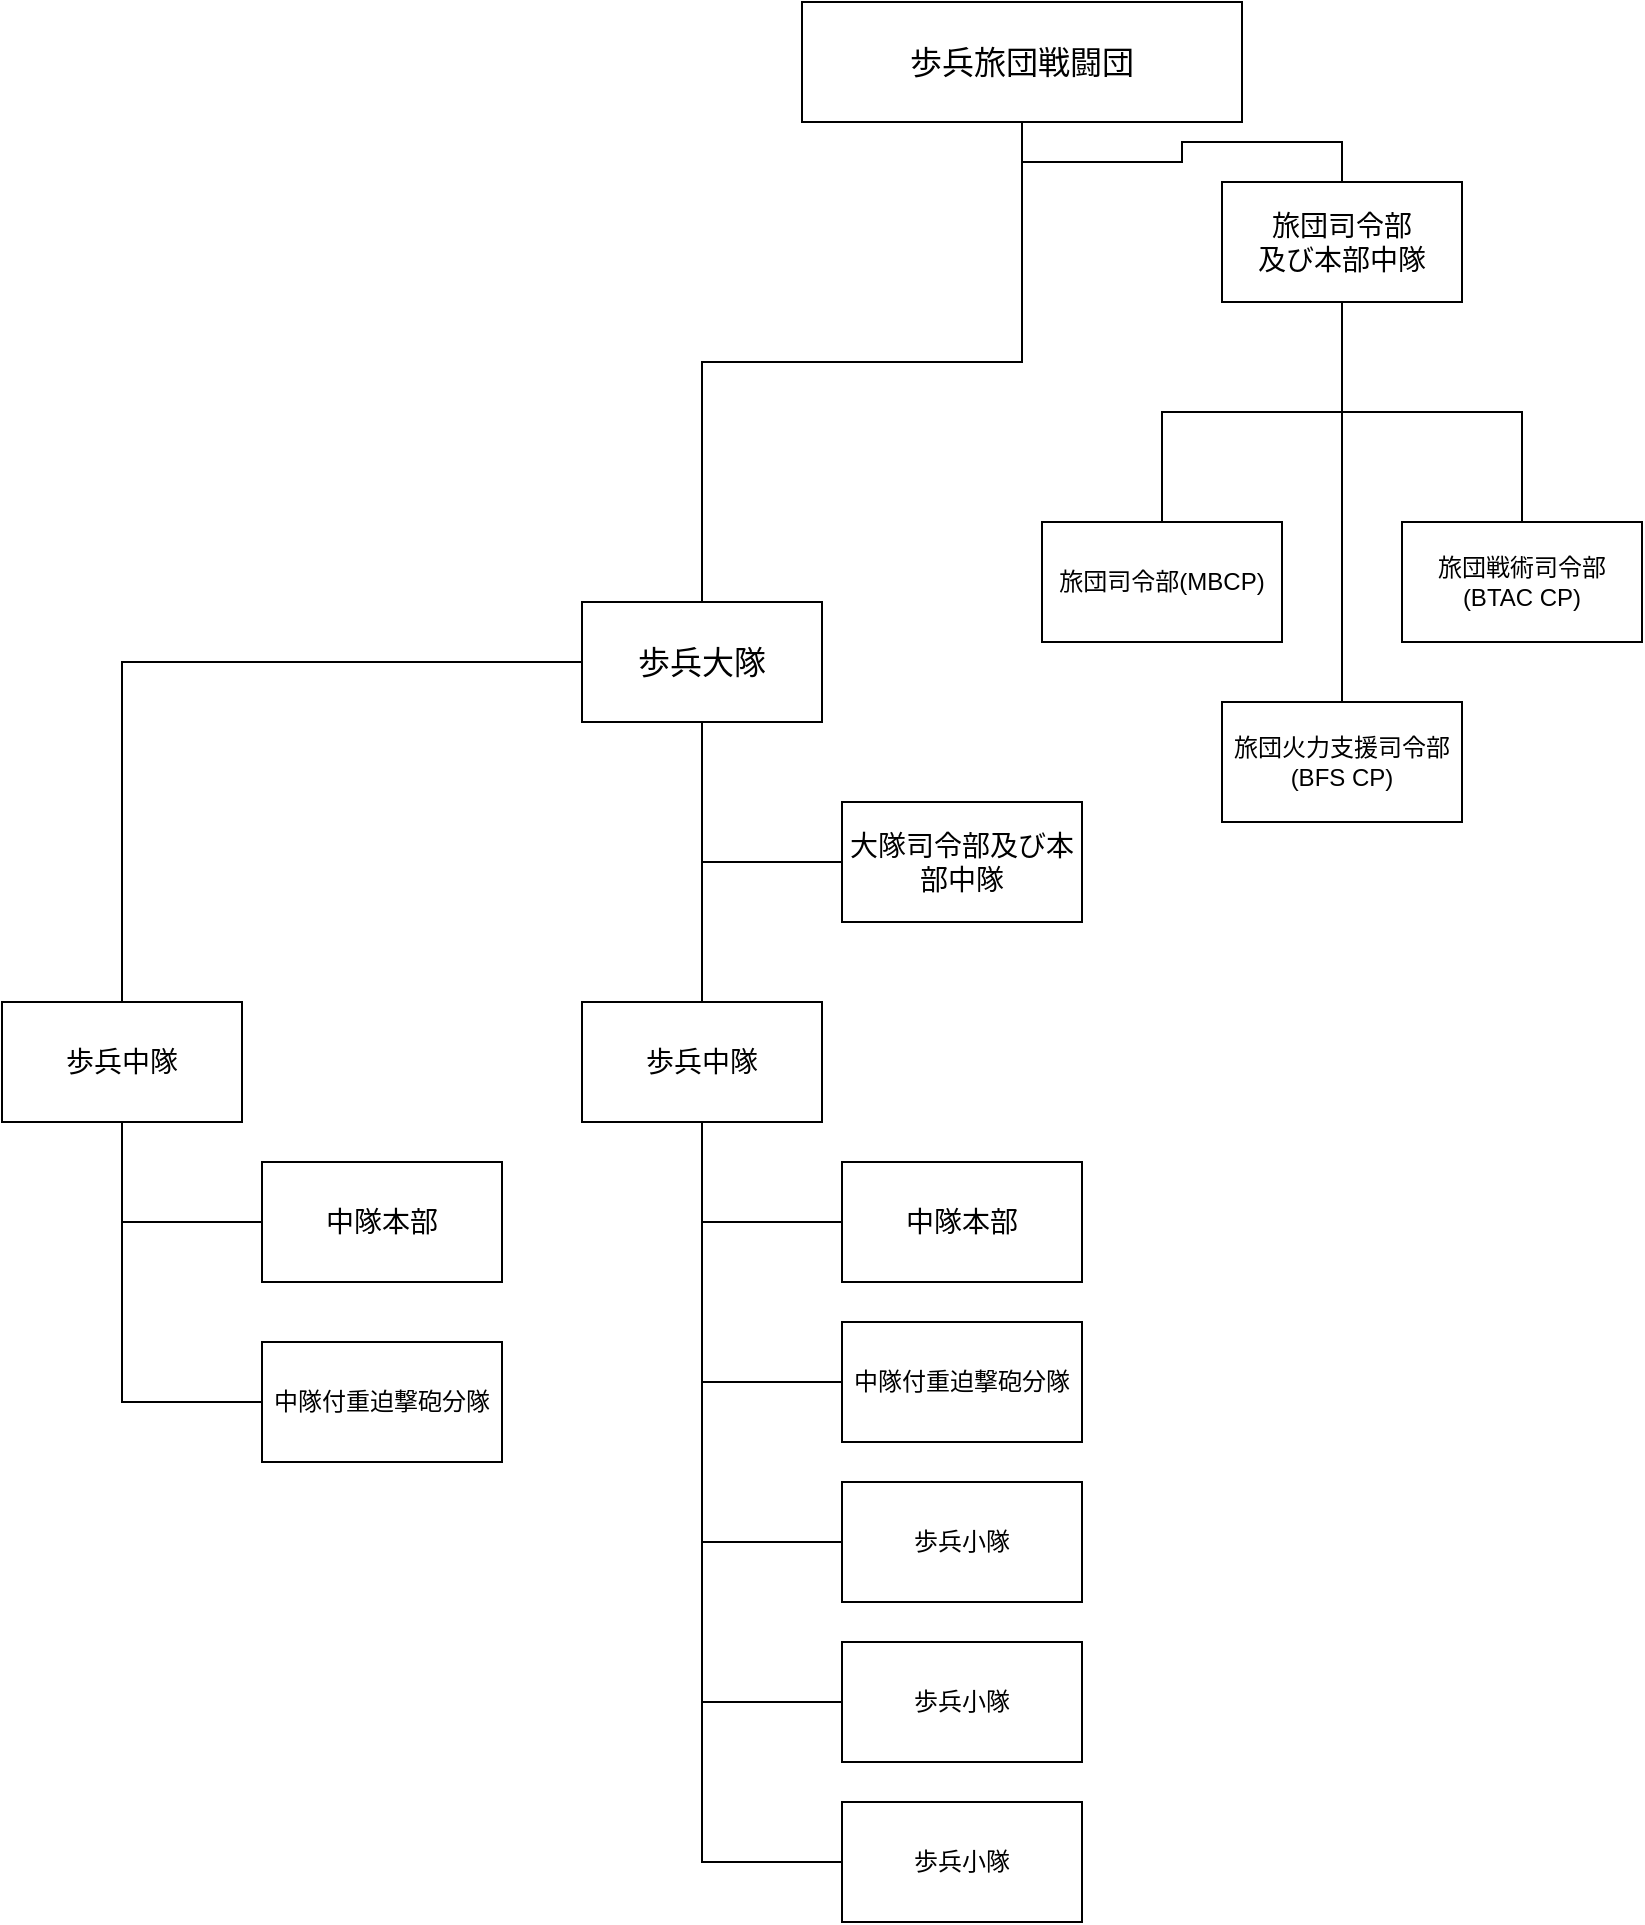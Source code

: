 <mxfile version="21.7.4" type="github">
  <diagram id="prtHgNgQTEPvFCAcTncT" name="Page-1">
    <mxGraphModel dx="2336" dy="808" grid="1" gridSize="10" guides="1" tooltips="1" connect="1" arrows="1" fold="1" page="1" pageScale="1" pageWidth="827" pageHeight="1169" math="0" shadow="0">
      <root>
        <mxCell id="0" />
        <mxCell id="1" parent="0" />
        <mxCell id="buX2rn0j0Ipx8Q19kB1j-3" style="edgeStyle=orthogonalEdgeStyle;rounded=0;orthogonalLoop=1;jettySize=auto;html=1;entryX=0.5;entryY=0;entryDx=0;entryDy=0;endArrow=none;endFill=0;" edge="1" parent="1" source="buX2rn0j0Ipx8Q19kB1j-1" target="buX2rn0j0Ipx8Q19kB1j-15">
          <mxGeometry relative="1" as="geometry">
            <mxPoint x="200" y="450" as="targetPoint" />
          </mxGeometry>
        </mxCell>
        <mxCell id="buX2rn0j0Ipx8Q19kB1j-1" value="&lt;font style=&quot;font-size: 16px;&quot;&gt;歩兵旅団戦闘団&lt;/font&gt;" style="rounded=0;whiteSpace=wrap;html=1;" vertex="1" parent="1">
          <mxGeometry x="210" y="40" width="220" height="60" as="geometry" />
        </mxCell>
        <mxCell id="buX2rn0j0Ipx8Q19kB1j-7" style="edgeStyle=orthogonalEdgeStyle;rounded=0;orthogonalLoop=1;jettySize=auto;html=1;endArrow=none;endFill=0;" edge="1" parent="1" source="buX2rn0j0Ipx8Q19kB1j-4" target="buX2rn0j0Ipx8Q19kB1j-6">
          <mxGeometry relative="1" as="geometry" />
        </mxCell>
        <mxCell id="buX2rn0j0Ipx8Q19kB1j-9" style="edgeStyle=orthogonalEdgeStyle;rounded=0;orthogonalLoop=1;jettySize=auto;html=1;entryX=0.5;entryY=0;entryDx=0;entryDy=0;endArrow=none;endFill=0;" edge="1" parent="1" source="buX2rn0j0Ipx8Q19kB1j-4" target="buX2rn0j0Ipx8Q19kB1j-8">
          <mxGeometry relative="1" as="geometry" />
        </mxCell>
        <mxCell id="buX2rn0j0Ipx8Q19kB1j-11" style="edgeStyle=orthogonalEdgeStyle;rounded=0;orthogonalLoop=1;jettySize=auto;html=1;entryX=0.5;entryY=0;entryDx=0;entryDy=0;endArrow=none;endFill=0;" edge="1" parent="1" source="buX2rn0j0Ipx8Q19kB1j-4" target="buX2rn0j0Ipx8Q19kB1j-10">
          <mxGeometry relative="1" as="geometry" />
        </mxCell>
        <mxCell id="buX2rn0j0Ipx8Q19kB1j-14" style="edgeStyle=orthogonalEdgeStyle;rounded=0;orthogonalLoop=1;jettySize=auto;html=1;entryX=0.5;entryY=1;entryDx=0;entryDy=0;endArrow=none;endFill=0;" edge="1" parent="1" source="buX2rn0j0Ipx8Q19kB1j-4" target="buX2rn0j0Ipx8Q19kB1j-1">
          <mxGeometry relative="1" as="geometry" />
        </mxCell>
        <mxCell id="buX2rn0j0Ipx8Q19kB1j-4" value="&lt;font style=&quot;font-size: 14px;&quot;&gt;旅団司令部&lt;br&gt;及び本部中隊&lt;/font&gt;" style="rounded=0;whiteSpace=wrap;html=1;" vertex="1" parent="1">
          <mxGeometry x="420" y="130" width="120" height="60" as="geometry" />
        </mxCell>
        <mxCell id="buX2rn0j0Ipx8Q19kB1j-6" value="旅団司令部(MBCP)" style="rounded=0;whiteSpace=wrap;html=1;" vertex="1" parent="1">
          <mxGeometry x="330" y="300" width="120" height="60" as="geometry" />
        </mxCell>
        <mxCell id="buX2rn0j0Ipx8Q19kB1j-8" value="旅団戦術司令部&lt;br/&gt;(BTAC CP)" style="rounded=0;whiteSpace=wrap;html=1;" vertex="1" parent="1">
          <mxGeometry x="510" y="300" width="120" height="60" as="geometry" />
        </mxCell>
        <mxCell id="buX2rn0j0Ipx8Q19kB1j-10" value="旅団火力支援司令部&lt;br/&gt;(BFS CP)" style="rounded=0;whiteSpace=wrap;html=1;" vertex="1" parent="1">
          <mxGeometry x="420" y="390" width="120" height="60" as="geometry" />
        </mxCell>
        <mxCell id="buX2rn0j0Ipx8Q19kB1j-18" style="edgeStyle=orthogonalEdgeStyle;rounded=0;orthogonalLoop=1;jettySize=auto;html=1;entryX=0.5;entryY=0;entryDx=0;entryDy=0;endArrow=none;endFill=0;" edge="1" parent="1" source="buX2rn0j0Ipx8Q19kB1j-15" target="buX2rn0j0Ipx8Q19kB1j-17">
          <mxGeometry relative="1" as="geometry" />
        </mxCell>
        <mxCell id="buX2rn0j0Ipx8Q19kB1j-37" style="edgeStyle=orthogonalEdgeStyle;rounded=0;orthogonalLoop=1;jettySize=auto;html=1;entryX=0.5;entryY=0;entryDx=0;entryDy=0;endArrow=none;endFill=0;" edge="1" parent="1" source="buX2rn0j0Ipx8Q19kB1j-15" target="buX2rn0j0Ipx8Q19kB1j-34">
          <mxGeometry relative="1" as="geometry" />
        </mxCell>
        <mxCell id="buX2rn0j0Ipx8Q19kB1j-15" value="&lt;font style=&quot;font-size: 16px;&quot;&gt;歩兵大隊&lt;/font&gt;" style="rounded=0;whiteSpace=wrap;html=1;" vertex="1" parent="1">
          <mxGeometry x="100" y="340" width="120" height="60" as="geometry" />
        </mxCell>
        <mxCell id="buX2rn0j0Ipx8Q19kB1j-17" value="&lt;font style=&quot;font-size: 14px;&quot;&gt;歩兵中隊&lt;/font&gt;" style="rounded=0;whiteSpace=wrap;html=1;" vertex="1" parent="1">
          <mxGeometry x="100" y="540" width="120" height="60" as="geometry" />
        </mxCell>
        <mxCell id="buX2rn0j0Ipx8Q19kB1j-20" style="edgeStyle=orthogonalEdgeStyle;rounded=0;orthogonalLoop=1;jettySize=auto;html=1;entryX=0.5;entryY=1;entryDx=0;entryDy=0;endArrow=none;endFill=0;" edge="1" parent="1" source="buX2rn0j0Ipx8Q19kB1j-19" target="buX2rn0j0Ipx8Q19kB1j-15">
          <mxGeometry relative="1" as="geometry" />
        </mxCell>
        <mxCell id="buX2rn0j0Ipx8Q19kB1j-19" value="&lt;font style=&quot;font-size: 14px;&quot;&gt;大隊司令部及び本部中隊&lt;/font&gt;" style="rounded=0;whiteSpace=wrap;html=1;" vertex="1" parent="1">
          <mxGeometry x="230" y="440" width="120" height="60" as="geometry" />
        </mxCell>
        <mxCell id="buX2rn0j0Ipx8Q19kB1j-22" style="edgeStyle=orthogonalEdgeStyle;rounded=0;orthogonalLoop=1;jettySize=auto;html=1;entryX=0.5;entryY=1;entryDx=0;entryDy=0;endArrow=none;endFill=0;" edge="1" parent="1" source="buX2rn0j0Ipx8Q19kB1j-21" target="buX2rn0j0Ipx8Q19kB1j-17">
          <mxGeometry relative="1" as="geometry" />
        </mxCell>
        <mxCell id="buX2rn0j0Ipx8Q19kB1j-21" value="&lt;font style=&quot;font-size: 14px;&quot;&gt;中隊本部&lt;/font&gt;" style="rounded=0;whiteSpace=wrap;html=1;" vertex="1" parent="1">
          <mxGeometry x="230" y="620" width="120" height="60" as="geometry" />
        </mxCell>
        <mxCell id="buX2rn0j0Ipx8Q19kB1j-24" style="edgeStyle=orthogonalEdgeStyle;rounded=0;orthogonalLoop=1;jettySize=auto;html=1;entryX=0.5;entryY=1;entryDx=0;entryDy=0;endArrow=none;endFill=0;" edge="1" parent="1" source="buX2rn0j0Ipx8Q19kB1j-23" target="buX2rn0j0Ipx8Q19kB1j-17">
          <mxGeometry relative="1" as="geometry" />
        </mxCell>
        <mxCell id="buX2rn0j0Ipx8Q19kB1j-23" value="中隊付重迫撃砲分隊" style="rounded=0;whiteSpace=wrap;html=1;" vertex="1" parent="1">
          <mxGeometry x="230" y="700" width="120" height="60" as="geometry" />
        </mxCell>
        <mxCell id="buX2rn0j0Ipx8Q19kB1j-26" style="edgeStyle=orthogonalEdgeStyle;rounded=0;orthogonalLoop=1;jettySize=auto;html=1;entryX=0.5;entryY=1;entryDx=0;entryDy=0;endArrow=none;endFill=0;" edge="1" parent="1" source="buX2rn0j0Ipx8Q19kB1j-25" target="buX2rn0j0Ipx8Q19kB1j-17">
          <mxGeometry relative="1" as="geometry" />
        </mxCell>
        <mxCell id="buX2rn0j0Ipx8Q19kB1j-25" value="歩兵小隊" style="rounded=0;whiteSpace=wrap;html=1;" vertex="1" parent="1">
          <mxGeometry x="230" y="780" width="120" height="60" as="geometry" />
        </mxCell>
        <mxCell id="buX2rn0j0Ipx8Q19kB1j-28" style="edgeStyle=orthogonalEdgeStyle;rounded=0;orthogonalLoop=1;jettySize=auto;html=1;entryX=0.5;entryY=1;entryDx=0;entryDy=0;endArrow=none;endFill=0;" edge="1" parent="1" source="buX2rn0j0Ipx8Q19kB1j-27" target="buX2rn0j0Ipx8Q19kB1j-17">
          <mxGeometry relative="1" as="geometry" />
        </mxCell>
        <mxCell id="buX2rn0j0Ipx8Q19kB1j-27" value="歩兵小隊" style="rounded=0;whiteSpace=wrap;html=1;" vertex="1" parent="1">
          <mxGeometry x="230" y="860" width="120" height="60" as="geometry" />
        </mxCell>
        <mxCell id="buX2rn0j0Ipx8Q19kB1j-30" style="edgeStyle=orthogonalEdgeStyle;rounded=0;orthogonalLoop=1;jettySize=auto;html=1;entryX=0.5;entryY=1;entryDx=0;entryDy=0;endArrow=none;endFill=0;" edge="1" parent="1" source="buX2rn0j0Ipx8Q19kB1j-29" target="buX2rn0j0Ipx8Q19kB1j-17">
          <mxGeometry relative="1" as="geometry" />
        </mxCell>
        <mxCell id="buX2rn0j0Ipx8Q19kB1j-29" value="歩兵小隊" style="rounded=0;whiteSpace=wrap;html=1;" vertex="1" parent="1">
          <mxGeometry x="230" y="940" width="120" height="60" as="geometry" />
        </mxCell>
        <mxCell id="buX2rn0j0Ipx8Q19kB1j-34" value="&lt;font style=&quot;font-size: 14px;&quot;&gt;歩兵中隊&lt;/font&gt;" style="rounded=0;whiteSpace=wrap;html=1;" vertex="1" parent="1">
          <mxGeometry x="-190" y="540" width="120" height="60" as="geometry" />
        </mxCell>
        <mxCell id="buX2rn0j0Ipx8Q19kB1j-40" style="edgeStyle=orthogonalEdgeStyle;rounded=0;orthogonalLoop=1;jettySize=auto;html=1;entryX=0.5;entryY=1;entryDx=0;entryDy=0;endArrow=none;endFill=0;" edge="1" parent="1" source="buX2rn0j0Ipx8Q19kB1j-38" target="buX2rn0j0Ipx8Q19kB1j-34">
          <mxGeometry relative="1" as="geometry" />
        </mxCell>
        <mxCell id="buX2rn0j0Ipx8Q19kB1j-38" value="&lt;font style=&quot;font-size: 14px;&quot;&gt;中隊本部&lt;/font&gt;" style="rounded=0;whiteSpace=wrap;html=1;" vertex="1" parent="1">
          <mxGeometry x="-60" y="620" width="120" height="60" as="geometry" />
        </mxCell>
        <mxCell id="buX2rn0j0Ipx8Q19kB1j-43" style="edgeStyle=orthogonalEdgeStyle;rounded=0;orthogonalLoop=1;jettySize=auto;html=1;entryX=0.5;entryY=1;entryDx=0;entryDy=0;endArrow=none;endFill=0;" edge="1" parent="1" source="buX2rn0j0Ipx8Q19kB1j-41" target="buX2rn0j0Ipx8Q19kB1j-34">
          <mxGeometry relative="1" as="geometry" />
        </mxCell>
        <mxCell id="buX2rn0j0Ipx8Q19kB1j-41" value="中隊付重迫撃砲分隊" style="rounded=0;whiteSpace=wrap;html=1;" vertex="1" parent="1">
          <mxGeometry x="-60" y="710" width="120" height="60" as="geometry" />
        </mxCell>
      </root>
    </mxGraphModel>
  </diagram>
</mxfile>
